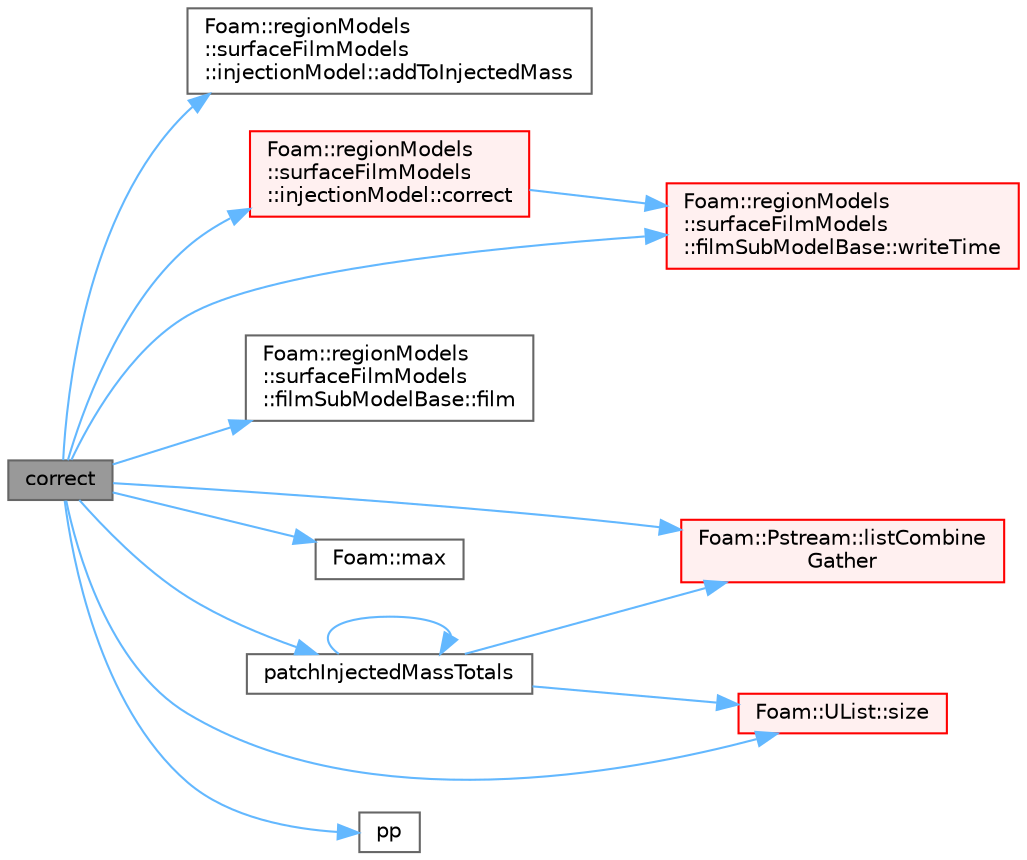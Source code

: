 digraph "correct"
{
 // LATEX_PDF_SIZE
  bgcolor="transparent";
  edge [fontname=Helvetica,fontsize=10,labelfontname=Helvetica,labelfontsize=10];
  node [fontname=Helvetica,fontsize=10,shape=box,height=0.2,width=0.4];
  rankdir="LR";
  Node1 [id="Node000001",label="correct",height=0.2,width=0.4,color="gray40", fillcolor="grey60", style="filled", fontcolor="black",tooltip=" "];
  Node1 -> Node2 [id="edge1_Node000001_Node000002",color="steelblue1",style="solid",tooltip=" "];
  Node2 [id="Node000002",label="Foam::regionModels\l::surfaceFilmModels\l::injectionModel::addToInjectedMass",height=0.2,width=0.4,color="grey40", fillcolor="white", style="filled",URL="$classFoam_1_1regionModels_1_1surfaceFilmModels_1_1injectionModel.html#a445e90984340ae8700aaf5f7e9529c66",tooltip=" "];
  Node1 -> Node3 [id="edge2_Node000001_Node000003",color="steelblue1",style="solid",tooltip=" "];
  Node3 [id="Node000003",label="Foam::regionModels\l::surfaceFilmModels\l::injectionModel::correct",height=0.2,width=0.4,color="red", fillcolor="#FFF0F0", style="filled",URL="$classFoam_1_1regionModels_1_1surfaceFilmModels_1_1injectionModel.html#a3ae44b28050c3aa494c1d8e18cf618c1",tooltip=" "];
  Node3 -> Node23 [id="edge3_Node000003_Node000023",color="steelblue1",style="solid",tooltip=" "];
  Node23 [id="Node000023",label="Foam::regionModels\l::surfaceFilmModels\l::filmSubModelBase::writeTime",height=0.2,width=0.4,color="red", fillcolor="#FFF0F0", style="filled",URL="$classFoam_1_1regionModels_1_1surfaceFilmModels_1_1filmSubModelBase.html#aef42d42061706ed8efb475bd1f7f1836",tooltip=" "];
  Node1 -> Node26 [id="edge4_Node000001_Node000026",color="steelblue1",style="solid",tooltip=" "];
  Node26 [id="Node000026",label="Foam::regionModels\l::surfaceFilmModels\l::filmSubModelBase::film",height=0.2,width=0.4,color="grey40", fillcolor="white", style="filled",URL="$classFoam_1_1regionModels_1_1surfaceFilmModels_1_1filmSubModelBase.html#a0b959a4ae9a7ec54c0d82b1f58b9c3a7",tooltip=" "];
  Node1 -> Node27 [id="edge5_Node000001_Node000027",color="steelblue1",style="solid",tooltip=" "];
  Node27 [id="Node000027",label="Foam::Pstream::listCombine\lGather",height=0.2,width=0.4,color="red", fillcolor="#FFF0F0", style="filled",URL="$classFoam_1_1Pstream.html#ad076c926b6ba40bcb5d0ec7778d6b6fd",tooltip=" "];
  Node1 -> Node28 [id="edge6_Node000001_Node000028",color="steelblue1",style="solid",tooltip=" "];
  Node28 [id="Node000028",label="Foam::max",height=0.2,width=0.4,color="grey40", fillcolor="white", style="filled",URL="$namespaceFoam.html#a0e0c00c14acbabe88eec56a8b0fa2806",tooltip=" "];
  Node1 -> Node29 [id="edge7_Node000001_Node000029",color="steelblue1",style="solid",tooltip=" "];
  Node29 [id="Node000029",label="patchInjectedMassTotals",height=0.2,width=0.4,color="grey40", fillcolor="white", style="filled",URL="$classFoam_1_1regionModels_1_1surfaceFilmModels_1_1patchInjection.html#a757f55ba1fba3e06a509248826a09cab",tooltip=" "];
  Node29 -> Node27 [id="edge8_Node000029_Node000027",color="steelblue1",style="solid",tooltip=" "];
  Node29 -> Node29 [id="edge9_Node000029_Node000029",color="steelblue1",style="solid",tooltip=" "];
  Node29 -> Node30 [id="edge10_Node000029_Node000030",color="steelblue1",style="solid",tooltip=" "];
  Node30 [id="Node000030",label="Foam::UList::size",height=0.2,width=0.4,color="red", fillcolor="#FFF0F0", style="filled",URL="$classFoam_1_1UList.html#ac1fc1d9dab324bb1b8452c7aa4813026",tooltip=" "];
  Node1 -> Node32 [id="edge11_Node000001_Node000032",color="steelblue1",style="solid",tooltip=" "];
  Node32 [id="Node000032",label="pp",height=0.2,width=0.4,color="grey40", fillcolor="white", style="filled",URL="$checkPatchTopology_8H.html#a62bd17b324c5b9481f03d4b6d6e09f88",tooltip=" "];
  Node1 -> Node30 [id="edge12_Node000001_Node000030",color="steelblue1",style="solid",tooltip=" "];
  Node1 -> Node23 [id="edge13_Node000001_Node000023",color="steelblue1",style="solid",tooltip=" "];
}
